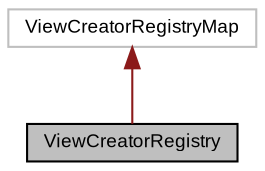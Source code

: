 digraph "ViewCreatorRegistry"
{
  bgcolor="transparent";
  edge [fontname="Arial",fontsize="9",labelfontname="Arial",labelfontsize="9"];
  node [fontname="Arial",fontsize="9",shape=record];
  Node1 [label="ViewCreatorRegistry",height=0.2,width=0.4,color="black", fillcolor="grey75", style="filled" fontcolor="black"];
  Node2 -> Node1 [dir="back",color="firebrick4",fontsize="9",style="solid",fontname="Arial"];
  Node2 [label="ViewCreatorRegistryMap",height=0.2,width=0.4,color="grey75"];
}
